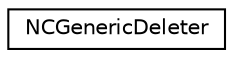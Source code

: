 digraph "Graphical Class Hierarchy"
{
  edge [fontname="Helvetica",fontsize="10",labelfontname="Helvetica",labelfontsize="10"];
  node [fontname="Helvetica",fontsize="10",shape=record];
  rankdir="LR";
  Node0 [label="NCGenericDeleter",height=0.2,width=0.4,color="black", fillcolor="white", style="filled",URL="$struct_n_c_generic_deleter.html"];
}
